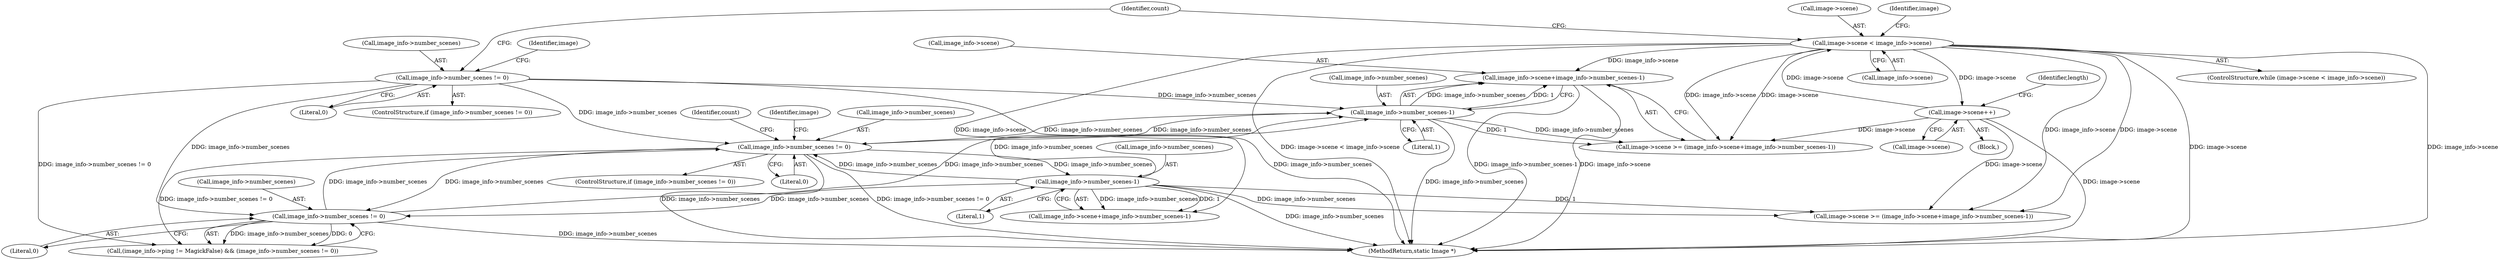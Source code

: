 digraph "0_ImageMagick_f6e9d0d9955e85bdd7540b251cd50d598dacc5e6_6@pointer" {
"1000363" [label="(Call,image_info->scene+image_info->number_scenes-1)"];
"1000290" [label="(Call,image->scene < image_info->scene)"];
"1000298" [label="(Call,image->scene++)"];
"1000367" [label="(Call,image_info->number_scenes-1)"];
"1000284" [label="(Call,image_info->number_scenes != 0)"];
"1003525" [label="(Call,image_info->number_scenes-1)"];
"1003511" [label="(Call,image_info->number_scenes != 0)"];
"1000353" [label="(Call,image_info->number_scenes != 0)"];
"1000285" [label="(Call,image_info->number_scenes)"];
"1000284" [label="(Call,image_info->number_scenes != 0)"];
"1000363" [label="(Call,image_info->scene+image_info->number_scenes-1)"];
"1003510" [label="(ControlStructure,if (image_info->number_scenes != 0))"];
"1000347" [label="(Call,(image_info->ping != MagickFalse) && (image_info->number_scenes != 0))"];
"1000354" [label="(Call,image_info->number_scenes)"];
"1000371" [label="(Literal,1)"];
"1000290" [label="(Call,image->scene < image_info->scene)"];
"1000359" [label="(Call,image->scene >= (image_info->scene+image_info->number_scenes-1))"];
"1003529" [label="(Literal,1)"];
"1003517" [label="(Call,image->scene >= (image_info->scene+image_info->number_scenes-1))"];
"1000298" [label="(Call,image->scene++)"];
"1000297" [label="(Block,)"];
"1000303" [label="(Identifier,length)"];
"1000288" [label="(Literal,0)"];
"1000283" [label="(ControlStructure,if (image_info->number_scenes != 0))"];
"1003515" [label="(Literal,0)"];
"1000336" [label="(Identifier,count)"];
"1000364" [label="(Call,image_info->scene)"];
"1000291" [label="(Call,image->scene)"];
"1003512" [label="(Call,image_info->number_scenes)"];
"1000357" [label="(Literal,0)"];
"1000353" [label="(Call,image_info->number_scenes != 0)"];
"1000292" [label="(Identifier,image)"];
"1000367" [label="(Call,image_info->number_scenes-1)"];
"1000300" [label="(Identifier,image)"];
"1003533" [label="(Identifier,count)"];
"1003511" [label="(Call,image_info->number_scenes != 0)"];
"1003525" [label="(Call,image_info->number_scenes-1)"];
"1003606" [label="(MethodReturn,static Image *)"];
"1003526" [label="(Call,image_info->number_scenes)"];
"1000299" [label="(Call,image->scene)"];
"1000294" [label="(Call,image_info->scene)"];
"1000289" [label="(ControlStructure,while (image->scene < image_info->scene))"];
"1000368" [label="(Call,image_info->number_scenes)"];
"1003521" [label="(Call,image_info->scene+image_info->number_scenes-1)"];
"1003519" [label="(Identifier,image)"];
"1000363" -> "1000359"  [label="AST: "];
"1000363" -> "1000367"  [label="CFG: "];
"1000364" -> "1000363"  [label="AST: "];
"1000367" -> "1000363"  [label="AST: "];
"1000359" -> "1000363"  [label="CFG: "];
"1000363" -> "1003606"  [label="DDG: image_info->scene"];
"1000363" -> "1003606"  [label="DDG: image_info->number_scenes-1"];
"1000290" -> "1000363"  [label="DDG: image_info->scene"];
"1000367" -> "1000363"  [label="DDG: image_info->number_scenes"];
"1000367" -> "1000363"  [label="DDG: 1"];
"1000290" -> "1000289"  [label="AST: "];
"1000290" -> "1000294"  [label="CFG: "];
"1000291" -> "1000290"  [label="AST: "];
"1000294" -> "1000290"  [label="AST: "];
"1000300" -> "1000290"  [label="CFG: "];
"1000336" -> "1000290"  [label="CFG: "];
"1000290" -> "1003606"  [label="DDG: image->scene"];
"1000290" -> "1003606"  [label="DDG: image_info->scene"];
"1000290" -> "1003606"  [label="DDG: image->scene < image_info->scene"];
"1000298" -> "1000290"  [label="DDG: image->scene"];
"1000290" -> "1000298"  [label="DDG: image->scene"];
"1000290" -> "1000359"  [label="DDG: image->scene"];
"1000290" -> "1000359"  [label="DDG: image_info->scene"];
"1000290" -> "1003517"  [label="DDG: image->scene"];
"1000290" -> "1003517"  [label="DDG: image_info->scene"];
"1000290" -> "1003521"  [label="DDG: image_info->scene"];
"1000298" -> "1000297"  [label="AST: "];
"1000298" -> "1000299"  [label="CFG: "];
"1000299" -> "1000298"  [label="AST: "];
"1000303" -> "1000298"  [label="CFG: "];
"1000298" -> "1003606"  [label="DDG: image->scene"];
"1000298" -> "1000359"  [label="DDG: image->scene"];
"1000298" -> "1003517"  [label="DDG: image->scene"];
"1000367" -> "1000371"  [label="CFG: "];
"1000368" -> "1000367"  [label="AST: "];
"1000371" -> "1000367"  [label="AST: "];
"1000367" -> "1003606"  [label="DDG: image_info->number_scenes"];
"1000367" -> "1000359"  [label="DDG: image_info->number_scenes"];
"1000367" -> "1000359"  [label="DDG: 1"];
"1000284" -> "1000367"  [label="DDG: image_info->number_scenes"];
"1003525" -> "1000367"  [label="DDG: image_info->number_scenes"];
"1000353" -> "1000367"  [label="DDG: image_info->number_scenes"];
"1003511" -> "1000367"  [label="DDG: image_info->number_scenes"];
"1000367" -> "1003511"  [label="DDG: image_info->number_scenes"];
"1000284" -> "1000283"  [label="AST: "];
"1000284" -> "1000288"  [label="CFG: "];
"1000285" -> "1000284"  [label="AST: "];
"1000288" -> "1000284"  [label="AST: "];
"1000292" -> "1000284"  [label="CFG: "];
"1000336" -> "1000284"  [label="CFG: "];
"1000284" -> "1003606"  [label="DDG: image_info->number_scenes"];
"1000284" -> "1000347"  [label="DDG: image_info->number_scenes != 0"];
"1000284" -> "1000353"  [label="DDG: image_info->number_scenes"];
"1000284" -> "1003511"  [label="DDG: image_info->number_scenes"];
"1003525" -> "1003521"  [label="AST: "];
"1003525" -> "1003529"  [label="CFG: "];
"1003526" -> "1003525"  [label="AST: "];
"1003529" -> "1003525"  [label="AST: "];
"1003521" -> "1003525"  [label="CFG: "];
"1003525" -> "1003606"  [label="DDG: image_info->number_scenes"];
"1003525" -> "1000353"  [label="DDG: image_info->number_scenes"];
"1003525" -> "1003511"  [label="DDG: image_info->number_scenes"];
"1003525" -> "1003517"  [label="DDG: image_info->number_scenes"];
"1003525" -> "1003517"  [label="DDG: 1"];
"1003525" -> "1003521"  [label="DDG: image_info->number_scenes"];
"1003525" -> "1003521"  [label="DDG: 1"];
"1003511" -> "1003525"  [label="DDG: image_info->number_scenes"];
"1003511" -> "1003510"  [label="AST: "];
"1003511" -> "1003515"  [label="CFG: "];
"1003512" -> "1003511"  [label="AST: "];
"1003515" -> "1003511"  [label="AST: "];
"1003519" -> "1003511"  [label="CFG: "];
"1003533" -> "1003511"  [label="CFG: "];
"1003511" -> "1003606"  [label="DDG: image_info->number_scenes != 0"];
"1003511" -> "1003606"  [label="DDG: image_info->number_scenes"];
"1003511" -> "1000347"  [label="DDG: image_info->number_scenes != 0"];
"1003511" -> "1000353"  [label="DDG: image_info->number_scenes"];
"1000353" -> "1003511"  [label="DDG: image_info->number_scenes"];
"1000353" -> "1000347"  [label="AST: "];
"1000353" -> "1000357"  [label="CFG: "];
"1000354" -> "1000353"  [label="AST: "];
"1000357" -> "1000353"  [label="AST: "];
"1000347" -> "1000353"  [label="CFG: "];
"1000353" -> "1003606"  [label="DDG: image_info->number_scenes"];
"1000353" -> "1000347"  [label="DDG: image_info->number_scenes"];
"1000353" -> "1000347"  [label="DDG: 0"];
}
